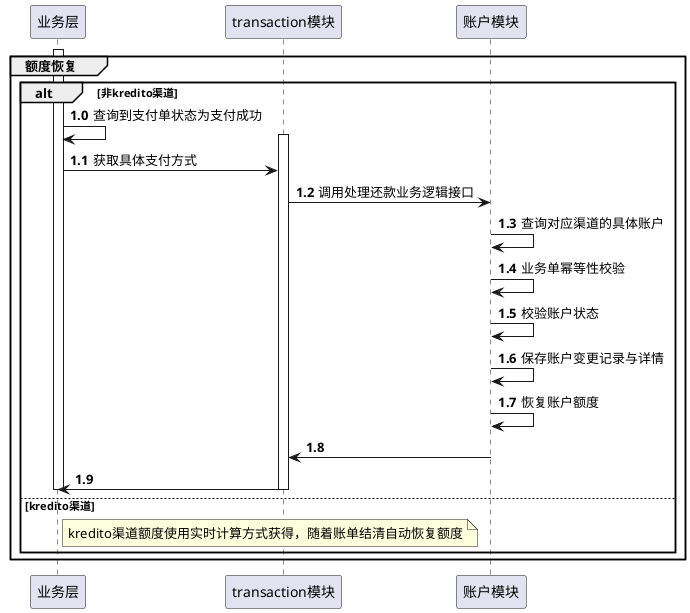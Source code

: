 @startuml
'https://plantuml.com/sequence-diagram

autonumber



group 额度恢复
autonumber 1.0
    alt 非kredito渠道
        activate 业务层
        业务层 ->业务层:查询到支付单状态为支付成功

        activate transaction模块
        业务层 -> transaction模块 : 获取具体支付方式
        transaction模块->账户模块 : 调用处理还款业务逻辑接口
        账户模块 -> 账户模块 : 查询对应渠道的具体账户
        账户模块 -> 账户模块 : 业务单幂等性校验
        账户模块 -> 账户模块 : 校验账户状态
        账户模块 -> 账户模块 : 保存账户变更记录与详情
        账户模块 -> 账户模块 : 恢复账户额度
        账户模块 -> transaction模块 :
        transaction模块 -> 业务层 :
        deactivate transaction模块

        deactivate 业务层

    else kredito渠道
        note right of 业务层: kredito渠道额度使用实时计算方式获得，随着账单结清自动恢复额度
    end
end


@enduml